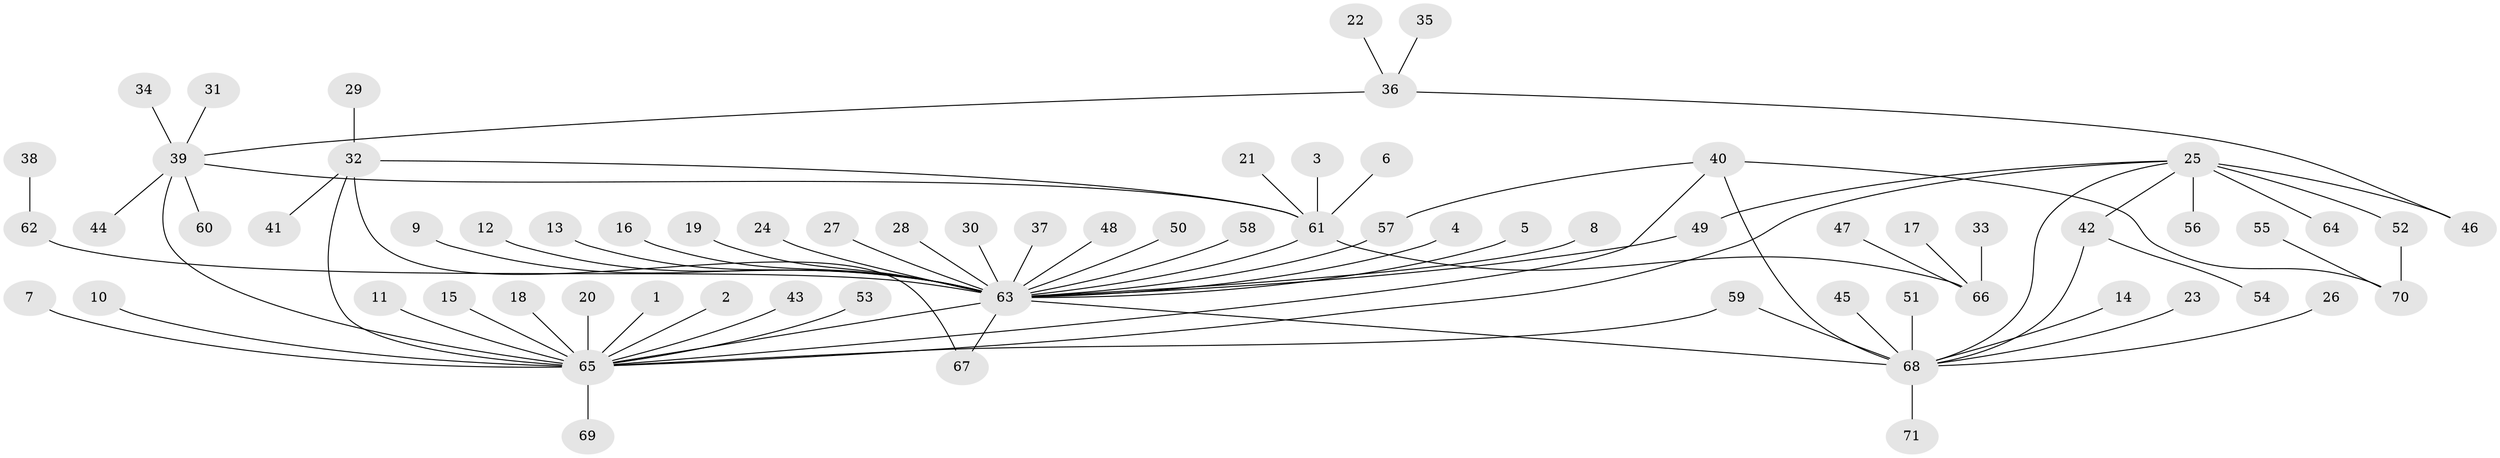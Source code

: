 // original degree distribution, {27: 0.007042253521126761, 20: 0.007042253521126761, 3: 0.11971830985915492, 2: 0.19718309859154928, 1: 0.5845070422535211, 12: 0.007042253521126761, 10: 0.007042253521126761, 8: 0.007042253521126761, 5: 0.02112676056338028, 6: 0.014084507042253521, 4: 0.028169014084507043}
// Generated by graph-tools (version 1.1) at 2025/50/03/09/25 03:50:00]
// undirected, 71 vertices, 81 edges
graph export_dot {
graph [start="1"]
  node [color=gray90,style=filled];
  1;
  2;
  3;
  4;
  5;
  6;
  7;
  8;
  9;
  10;
  11;
  12;
  13;
  14;
  15;
  16;
  17;
  18;
  19;
  20;
  21;
  22;
  23;
  24;
  25;
  26;
  27;
  28;
  29;
  30;
  31;
  32;
  33;
  34;
  35;
  36;
  37;
  38;
  39;
  40;
  41;
  42;
  43;
  44;
  45;
  46;
  47;
  48;
  49;
  50;
  51;
  52;
  53;
  54;
  55;
  56;
  57;
  58;
  59;
  60;
  61;
  62;
  63;
  64;
  65;
  66;
  67;
  68;
  69;
  70;
  71;
  1 -- 65 [weight=1.0];
  2 -- 65 [weight=1.0];
  3 -- 61 [weight=1.0];
  4 -- 63 [weight=1.0];
  5 -- 63 [weight=1.0];
  6 -- 61 [weight=1.0];
  7 -- 65 [weight=1.0];
  8 -- 63 [weight=1.0];
  9 -- 63 [weight=1.0];
  10 -- 65 [weight=1.0];
  11 -- 65 [weight=1.0];
  12 -- 63 [weight=1.0];
  13 -- 63 [weight=1.0];
  14 -- 68 [weight=1.0];
  15 -- 65 [weight=1.0];
  16 -- 63 [weight=1.0];
  17 -- 66 [weight=1.0];
  18 -- 65 [weight=1.0];
  19 -- 63 [weight=1.0];
  20 -- 65 [weight=1.0];
  21 -- 61 [weight=1.0];
  22 -- 36 [weight=1.0];
  23 -- 68 [weight=1.0];
  24 -- 63 [weight=1.0];
  25 -- 42 [weight=1.0];
  25 -- 46 [weight=1.0];
  25 -- 49 [weight=1.0];
  25 -- 52 [weight=1.0];
  25 -- 56 [weight=1.0];
  25 -- 64 [weight=2.0];
  25 -- 65 [weight=1.0];
  25 -- 68 [weight=1.0];
  26 -- 68 [weight=1.0];
  27 -- 63 [weight=1.0];
  28 -- 63 [weight=1.0];
  29 -- 32 [weight=1.0];
  30 -- 63 [weight=1.0];
  31 -- 39 [weight=1.0];
  32 -- 41 [weight=1.0];
  32 -- 61 [weight=1.0];
  32 -- 65 [weight=1.0];
  32 -- 67 [weight=1.0];
  33 -- 66 [weight=1.0];
  34 -- 39 [weight=1.0];
  35 -- 36 [weight=1.0];
  36 -- 39 [weight=1.0];
  36 -- 46 [weight=1.0];
  37 -- 63 [weight=1.0];
  38 -- 62 [weight=1.0];
  39 -- 44 [weight=1.0];
  39 -- 60 [weight=1.0];
  39 -- 61 [weight=1.0];
  39 -- 65 [weight=2.0];
  40 -- 57 [weight=1.0];
  40 -- 65 [weight=1.0];
  40 -- 68 [weight=1.0];
  40 -- 70 [weight=1.0];
  42 -- 54 [weight=1.0];
  42 -- 68 [weight=1.0];
  43 -- 65 [weight=1.0];
  45 -- 68 [weight=1.0];
  47 -- 66 [weight=1.0];
  48 -- 63 [weight=1.0];
  49 -- 63 [weight=1.0];
  50 -- 63 [weight=1.0];
  51 -- 68 [weight=1.0];
  52 -- 70 [weight=1.0];
  53 -- 65 [weight=1.0];
  55 -- 70 [weight=1.0];
  57 -- 63 [weight=1.0];
  58 -- 63 [weight=1.0];
  59 -- 65 [weight=1.0];
  59 -- 68 [weight=1.0];
  61 -- 63 [weight=1.0];
  61 -- 66 [weight=1.0];
  62 -- 63 [weight=1.0];
  63 -- 65 [weight=1.0];
  63 -- 67 [weight=1.0];
  63 -- 68 [weight=2.0];
  65 -- 69 [weight=1.0];
  68 -- 71 [weight=1.0];
}
